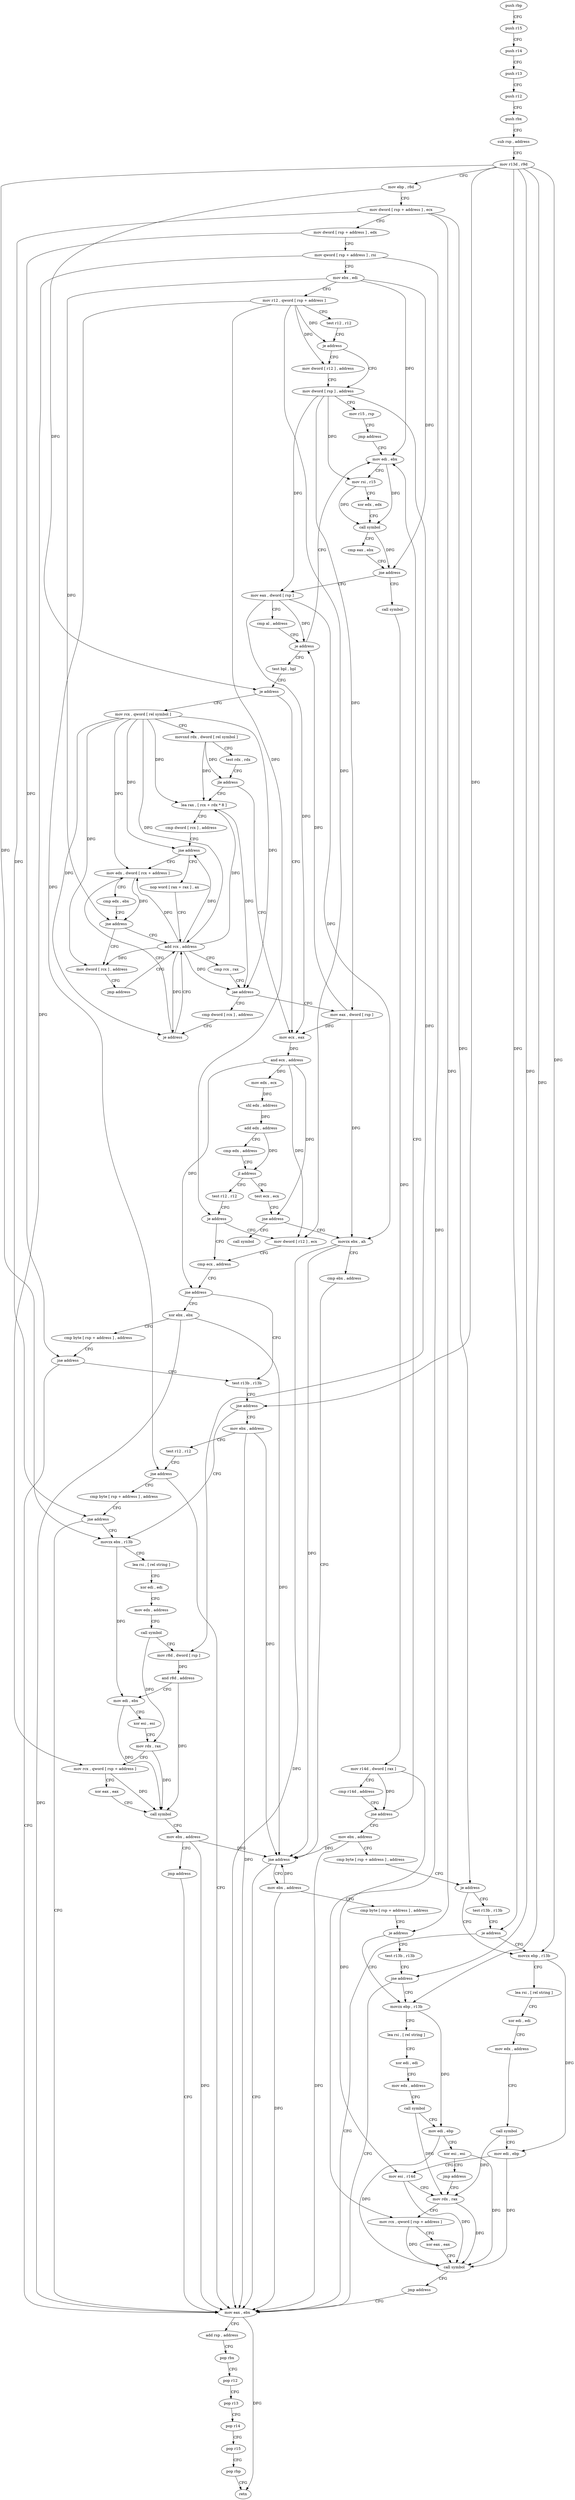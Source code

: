 digraph "func" {
"302224" [label = "push rbp" ]
"302225" [label = "push r15" ]
"302227" [label = "push r14" ]
"302229" [label = "push r13" ]
"302231" [label = "push r12" ]
"302233" [label = "push rbx" ]
"302234" [label = "sub rsp , address" ]
"302238" [label = "mov r13d , r9d" ]
"302241" [label = "mov ebp , r8d" ]
"302244" [label = "mov dword [ rsp + address ] , ecx" ]
"302248" [label = "mov dword [ rsp + address ] , edx" ]
"302252" [label = "mov qword [ rsp + address ] , rsi" ]
"302257" [label = "mov ebx , edi" ]
"302259" [label = "mov r12 , qword [ rsp + address ]" ]
"302264" [label = "test r12 , r12" ]
"302267" [label = "je address" ]
"302277" [label = "mov dword [ rsp ] , address" ]
"302269" [label = "mov dword [ r12 ] , address" ]
"302284" [label = "mov r15 , rsp" ]
"302287" [label = "jmp address" ]
"302318" [label = "mov edi , ebx" ]
"302320" [label = "mov rsi , r15" ]
"302323" [label = "xor edx , edx" ]
"302325" [label = "call symbol" ]
"302330" [label = "cmp eax , ebx" ]
"302332" [label = "jne address" ]
"302304" [label = "call symbol" ]
"302334" [label = "mov eax , dword [ rsp ]" ]
"302309" [label = "mov r14d , dword [ rax ]" ]
"302312" [label = "cmp r14d , address" ]
"302316" [label = "jne address" ]
"302413" [label = "mov ebx , address" ]
"302337" [label = "cmp al , address" ]
"302339" [label = "je address" ]
"302341" [label = "test bpl , bpl" ]
"302418" [label = "cmp byte [ rsp + address ] , address" ]
"302423" [label = "je address" ]
"302434" [label = "movzx ebp , r13b" ]
"302425" [label = "test r13b , r13b" ]
"302344" [label = "je address" ]
"302485" [label = "mov ecx , eax" ]
"302350" [label = "mov rcx , qword [ rel symbol ]" ]
"302438" [label = "lea rsi , [ rel string ]" ]
"302445" [label = "xor edi , edi" ]
"302447" [label = "mov edx , address" ]
"302452" [label = "call symbol" ]
"302457" [label = "mov edi , ebp" ]
"302459" [label = "mov esi , r14d" ]
"302462" [label = "mov rdx , rax" ]
"302428" [label = "je address" ]
"302640" [label = "mov eax , ebx" ]
"302487" [label = "and ecx , address" ]
"302490" [label = "mov edx , ecx" ]
"302492" [label = "shl edx , address" ]
"302495" [label = "add edx , address" ]
"302501" [label = "cmp edx , address" ]
"302507" [label = "jl address" ]
"302611" [label = "test ecx , ecx" ]
"302509" [label = "test r12 , r12" ]
"302357" [label = "movsxd rdx , dword [ rel symbol ]" ]
"302364" [label = "test rdx , rdx" ]
"302367" [label = "jle address" ]
"302369" [label = "lea rax , [ rcx + rdx * 8 ]" ]
"302642" [label = "add rsp , address" ]
"302646" [label = "pop rbx" ]
"302647" [label = "pop r12" ]
"302649" [label = "pop r13" ]
"302651" [label = "pop r14" ]
"302653" [label = "pop r15" ]
"302655" [label = "pop rbp" ]
"302656" [label = "retn" ]
"302613" [label = "jne address" ]
"302689" [label = "call symbol" ]
"302615" [label = "movzx ebx , ah" ]
"302512" [label = "je address" ]
"302518" [label = "cmp ecx , address" ]
"302514" [label = "mov dword [ r12 ] , ecx" ]
"302373" [label = "cmp dword [ rcx ] , address" ]
"302376" [label = "jne address" ]
"302398" [label = "mov edx , dword [ rcx + address ]" ]
"302378" [label = "nop word [ rax + rax ] , ax" ]
"302618" [label = "cmp ebx , address" ]
"302621" [label = "jne address" ]
"302623" [label = "mov ebx , address" ]
"302521" [label = "jne address" ]
"302532" [label = "test r13b , r13b" ]
"302523" [label = "xor ebx , ebx" ]
"302401" [label = "cmp edx , ebx" ]
"302403" [label = "jne address" ]
"302384" [label = "add rcx , address" ]
"302405" [label = "mov dword [ rcx ] , address" ]
"302628" [label = "cmp byte [ rsp + address ] , address" ]
"302633" [label = "je address" ]
"302657" [label = "movzx ebp , r13b" ]
"302635" [label = "test r13b , r13b" ]
"302535" [label = "jne address" ]
"302554" [label = "movzx ebx , r13b" ]
"302537" [label = "mov ebx , address" ]
"302525" [label = "cmp byte [ rsp + address ] , address" ]
"302530" [label = "jne address" ]
"302388" [label = "cmp rcx , rax" ]
"302391" [label = "jae address" ]
"302482" [label = "mov eax , dword [ rsp ]" ]
"302393" [label = "cmp dword [ rcx ] , address" ]
"302411" [label = "jmp address" ]
"302396" [label = "je address" ]
"302661" [label = "lea rsi , [ rel string ]" ]
"302668" [label = "xor edi , edi" ]
"302670" [label = "mov edx , address" ]
"302675" [label = "call symbol" ]
"302680" [label = "mov edi , ebp" ]
"302682" [label = "xor esi , esi" ]
"302684" [label = "jmp address" ]
"302638" [label = "jne address" ]
"302558" [label = "lea rsi , [ rel string ]" ]
"302565" [label = "xor edi , edi" ]
"302567" [label = "mov edx , address" ]
"302572" [label = "call symbol" ]
"302577" [label = "mov r8d , dword [ rsp ]" ]
"302581" [label = "and r8d , address" ]
"302585" [label = "mov edi , ebx" ]
"302587" [label = "xor esi , esi" ]
"302589" [label = "mov rdx , rax" ]
"302592" [label = "mov rcx , qword [ rsp + address ]" ]
"302597" [label = "xor eax , eax" ]
"302599" [label = "call symbol" ]
"302604" [label = "mov ebx , address" ]
"302609" [label = "jmp address" ]
"302542" [label = "test r12 , r12" ]
"302545" [label = "jne address" ]
"302547" [label = "cmp byte [ rsp + address ] , address" ]
"302465" [label = "mov rcx , qword [ rsp + address ]" ]
"302470" [label = "xor eax , eax" ]
"302472" [label = "call symbol" ]
"302477" [label = "jmp address" ]
"302552" [label = "jne address" ]
"302224" -> "302225" [ label = "CFG" ]
"302225" -> "302227" [ label = "CFG" ]
"302227" -> "302229" [ label = "CFG" ]
"302229" -> "302231" [ label = "CFG" ]
"302231" -> "302233" [ label = "CFG" ]
"302233" -> "302234" [ label = "CFG" ]
"302234" -> "302238" [ label = "CFG" ]
"302238" -> "302241" [ label = "CFG" ]
"302238" -> "302434" [ label = "DFG" ]
"302238" -> "302428" [ label = "DFG" ]
"302238" -> "302535" [ label = "DFG" ]
"302238" -> "302657" [ label = "DFG" ]
"302238" -> "302638" [ label = "DFG" ]
"302238" -> "302554" [ label = "DFG" ]
"302241" -> "302244" [ label = "CFG" ]
"302241" -> "302344" [ label = "DFG" ]
"302244" -> "302248" [ label = "CFG" ]
"302244" -> "302423" [ label = "DFG" ]
"302244" -> "302633" [ label = "DFG" ]
"302244" -> "302552" [ label = "DFG" ]
"302248" -> "302252" [ label = "CFG" ]
"302248" -> "302530" [ label = "DFG" ]
"302252" -> "302257" [ label = "CFG" ]
"302252" -> "302465" [ label = "DFG" ]
"302252" -> "302592" [ label = "DFG" ]
"302257" -> "302259" [ label = "CFG" ]
"302257" -> "302318" [ label = "DFG" ]
"302257" -> "302332" [ label = "DFG" ]
"302257" -> "302403" [ label = "DFG" ]
"302259" -> "302264" [ label = "CFG" ]
"302259" -> "302267" [ label = "DFG" ]
"302259" -> "302269" [ label = "DFG" ]
"302259" -> "302512" [ label = "DFG" ]
"302259" -> "302514" [ label = "DFG" ]
"302259" -> "302545" [ label = "DFG" ]
"302264" -> "302267" [ label = "CFG" ]
"302267" -> "302277" [ label = "CFG" ]
"302267" -> "302269" [ label = "CFG" ]
"302277" -> "302284" [ label = "CFG" ]
"302277" -> "302334" [ label = "DFG" ]
"302277" -> "302577" [ label = "DFG" ]
"302277" -> "302482" [ label = "DFG" ]
"302277" -> "302320" [ label = "DFG" ]
"302269" -> "302277" [ label = "CFG" ]
"302284" -> "302287" [ label = "CFG" ]
"302287" -> "302318" [ label = "CFG" ]
"302318" -> "302320" [ label = "CFG" ]
"302318" -> "302325" [ label = "DFG" ]
"302320" -> "302323" [ label = "CFG" ]
"302320" -> "302325" [ label = "DFG" ]
"302323" -> "302325" [ label = "CFG" ]
"302325" -> "302330" [ label = "CFG" ]
"302325" -> "302332" [ label = "DFG" ]
"302330" -> "302332" [ label = "CFG" ]
"302332" -> "302304" [ label = "CFG" ]
"302332" -> "302334" [ label = "CFG" ]
"302304" -> "302309" [ label = "DFG" ]
"302334" -> "302337" [ label = "CFG" ]
"302334" -> "302339" [ label = "DFG" ]
"302334" -> "302485" [ label = "DFG" ]
"302334" -> "302615" [ label = "DFG" ]
"302309" -> "302312" [ label = "CFG" ]
"302309" -> "302316" [ label = "DFG" ]
"302309" -> "302459" [ label = "DFG" ]
"302312" -> "302316" [ label = "CFG" ]
"302316" -> "302413" [ label = "CFG" ]
"302316" -> "302318" [ label = "CFG" ]
"302413" -> "302418" [ label = "CFG" ]
"302413" -> "302640" [ label = "DFG" ]
"302413" -> "302621" [ label = "DFG" ]
"302337" -> "302339" [ label = "CFG" ]
"302339" -> "302318" [ label = "CFG" ]
"302339" -> "302341" [ label = "CFG" ]
"302341" -> "302344" [ label = "CFG" ]
"302418" -> "302423" [ label = "CFG" ]
"302423" -> "302434" [ label = "CFG" ]
"302423" -> "302425" [ label = "CFG" ]
"302434" -> "302438" [ label = "CFG" ]
"302434" -> "302457" [ label = "DFG" ]
"302425" -> "302428" [ label = "CFG" ]
"302344" -> "302485" [ label = "CFG" ]
"302344" -> "302350" [ label = "CFG" ]
"302485" -> "302487" [ label = "DFG" ]
"302350" -> "302357" [ label = "CFG" ]
"302350" -> "302369" [ label = "DFG" ]
"302350" -> "302376" [ label = "DFG" ]
"302350" -> "302398" [ label = "DFG" ]
"302350" -> "302384" [ label = "DFG" ]
"302350" -> "302391" [ label = "DFG" ]
"302350" -> "302405" [ label = "DFG" ]
"302350" -> "302396" [ label = "DFG" ]
"302438" -> "302445" [ label = "CFG" ]
"302445" -> "302447" [ label = "CFG" ]
"302447" -> "302452" [ label = "CFG" ]
"302452" -> "302457" [ label = "CFG" ]
"302452" -> "302462" [ label = "DFG" ]
"302457" -> "302459" [ label = "CFG" ]
"302457" -> "302472" [ label = "DFG" ]
"302459" -> "302462" [ label = "CFG" ]
"302459" -> "302472" [ label = "DFG" ]
"302462" -> "302465" [ label = "CFG" ]
"302462" -> "302472" [ label = "DFG" ]
"302428" -> "302640" [ label = "CFG" ]
"302428" -> "302434" [ label = "CFG" ]
"302640" -> "302642" [ label = "CFG" ]
"302640" -> "302656" [ label = "DFG" ]
"302487" -> "302490" [ label = "DFG" ]
"302487" -> "302613" [ label = "DFG" ]
"302487" -> "302521" [ label = "DFG" ]
"302487" -> "302514" [ label = "DFG" ]
"302490" -> "302492" [ label = "DFG" ]
"302492" -> "302495" [ label = "DFG" ]
"302495" -> "302501" [ label = "CFG" ]
"302495" -> "302507" [ label = "DFG" ]
"302501" -> "302507" [ label = "CFG" ]
"302507" -> "302611" [ label = "CFG" ]
"302507" -> "302509" [ label = "CFG" ]
"302611" -> "302613" [ label = "CFG" ]
"302509" -> "302512" [ label = "CFG" ]
"302357" -> "302364" [ label = "CFG" ]
"302357" -> "302367" [ label = "DFG" ]
"302357" -> "302369" [ label = "DFG" ]
"302364" -> "302367" [ label = "CFG" ]
"302367" -> "302485" [ label = "CFG" ]
"302367" -> "302369" [ label = "CFG" ]
"302369" -> "302373" [ label = "CFG" ]
"302369" -> "302391" [ label = "DFG" ]
"302642" -> "302646" [ label = "CFG" ]
"302646" -> "302647" [ label = "CFG" ]
"302647" -> "302649" [ label = "CFG" ]
"302649" -> "302651" [ label = "CFG" ]
"302651" -> "302653" [ label = "CFG" ]
"302653" -> "302655" [ label = "CFG" ]
"302655" -> "302656" [ label = "CFG" ]
"302613" -> "302689" [ label = "CFG" ]
"302613" -> "302615" [ label = "CFG" ]
"302615" -> "302618" [ label = "CFG" ]
"302615" -> "302640" [ label = "DFG" ]
"302615" -> "302621" [ label = "DFG" ]
"302512" -> "302518" [ label = "CFG" ]
"302512" -> "302514" [ label = "CFG" ]
"302518" -> "302521" [ label = "CFG" ]
"302514" -> "302518" [ label = "CFG" ]
"302373" -> "302376" [ label = "CFG" ]
"302376" -> "302398" [ label = "CFG" ]
"302376" -> "302378" [ label = "CFG" ]
"302398" -> "302401" [ label = "CFG" ]
"302398" -> "302403" [ label = "DFG" ]
"302378" -> "302384" [ label = "CFG" ]
"302618" -> "302621" [ label = "CFG" ]
"302621" -> "302640" [ label = "CFG" ]
"302621" -> "302623" [ label = "CFG" ]
"302623" -> "302628" [ label = "CFG" ]
"302623" -> "302640" [ label = "DFG" ]
"302623" -> "302621" [ label = "DFG" ]
"302521" -> "302532" [ label = "CFG" ]
"302521" -> "302523" [ label = "CFG" ]
"302532" -> "302535" [ label = "CFG" ]
"302523" -> "302525" [ label = "CFG" ]
"302523" -> "302640" [ label = "DFG" ]
"302523" -> "302621" [ label = "DFG" ]
"302401" -> "302403" [ label = "CFG" ]
"302403" -> "302384" [ label = "CFG" ]
"302403" -> "302405" [ label = "CFG" ]
"302384" -> "302388" [ label = "CFG" ]
"302384" -> "302376" [ label = "DFG" ]
"302384" -> "302398" [ label = "DFG" ]
"302384" -> "302369" [ label = "DFG" ]
"302384" -> "302391" [ label = "DFG" ]
"302384" -> "302405" [ label = "DFG" ]
"302384" -> "302396" [ label = "DFG" ]
"302405" -> "302411" [ label = "CFG" ]
"302628" -> "302633" [ label = "CFG" ]
"302633" -> "302657" [ label = "CFG" ]
"302633" -> "302635" [ label = "CFG" ]
"302657" -> "302661" [ label = "CFG" ]
"302657" -> "302680" [ label = "DFG" ]
"302635" -> "302638" [ label = "CFG" ]
"302535" -> "302554" [ label = "CFG" ]
"302535" -> "302537" [ label = "CFG" ]
"302554" -> "302558" [ label = "CFG" ]
"302554" -> "302585" [ label = "DFG" ]
"302537" -> "302542" [ label = "CFG" ]
"302537" -> "302640" [ label = "DFG" ]
"302537" -> "302621" [ label = "DFG" ]
"302525" -> "302530" [ label = "CFG" ]
"302530" -> "302640" [ label = "CFG" ]
"302530" -> "302532" [ label = "CFG" ]
"302388" -> "302391" [ label = "CFG" ]
"302391" -> "302482" [ label = "CFG" ]
"302391" -> "302393" [ label = "CFG" ]
"302482" -> "302485" [ label = "DFG" ]
"302482" -> "302339" [ label = "DFG" ]
"302482" -> "302615" [ label = "DFG" ]
"302393" -> "302396" [ label = "CFG" ]
"302411" -> "302384" [ label = "CFG" ]
"302396" -> "302384" [ label = "CFG" ]
"302396" -> "302398" [ label = "CFG" ]
"302661" -> "302668" [ label = "CFG" ]
"302668" -> "302670" [ label = "CFG" ]
"302670" -> "302675" [ label = "CFG" ]
"302675" -> "302680" [ label = "CFG" ]
"302675" -> "302462" [ label = "DFG" ]
"302680" -> "302682" [ label = "CFG" ]
"302680" -> "302472" [ label = "DFG" ]
"302682" -> "302684" [ label = "CFG" ]
"302682" -> "302472" [ label = "DFG" ]
"302684" -> "302462" [ label = "CFG" ]
"302638" -> "302657" [ label = "CFG" ]
"302638" -> "302640" [ label = "CFG" ]
"302558" -> "302565" [ label = "CFG" ]
"302565" -> "302567" [ label = "CFG" ]
"302567" -> "302572" [ label = "CFG" ]
"302572" -> "302577" [ label = "CFG" ]
"302572" -> "302589" [ label = "DFG" ]
"302577" -> "302581" [ label = "DFG" ]
"302581" -> "302585" [ label = "CFG" ]
"302581" -> "302599" [ label = "DFG" ]
"302585" -> "302587" [ label = "CFG" ]
"302585" -> "302599" [ label = "DFG" ]
"302587" -> "302589" [ label = "CFG" ]
"302589" -> "302592" [ label = "CFG" ]
"302589" -> "302599" [ label = "DFG" ]
"302592" -> "302597" [ label = "CFG" ]
"302592" -> "302599" [ label = "DFG" ]
"302597" -> "302599" [ label = "CFG" ]
"302599" -> "302604" [ label = "CFG" ]
"302604" -> "302609" [ label = "CFG" ]
"302604" -> "302640" [ label = "DFG" ]
"302604" -> "302621" [ label = "DFG" ]
"302609" -> "302640" [ label = "CFG" ]
"302542" -> "302545" [ label = "CFG" ]
"302545" -> "302640" [ label = "CFG" ]
"302545" -> "302547" [ label = "CFG" ]
"302547" -> "302552" [ label = "CFG" ]
"302465" -> "302470" [ label = "CFG" ]
"302465" -> "302472" [ label = "DFG" ]
"302470" -> "302472" [ label = "CFG" ]
"302472" -> "302477" [ label = "CFG" ]
"302477" -> "302640" [ label = "CFG" ]
"302552" -> "302640" [ label = "CFG" ]
"302552" -> "302554" [ label = "CFG" ]
}
